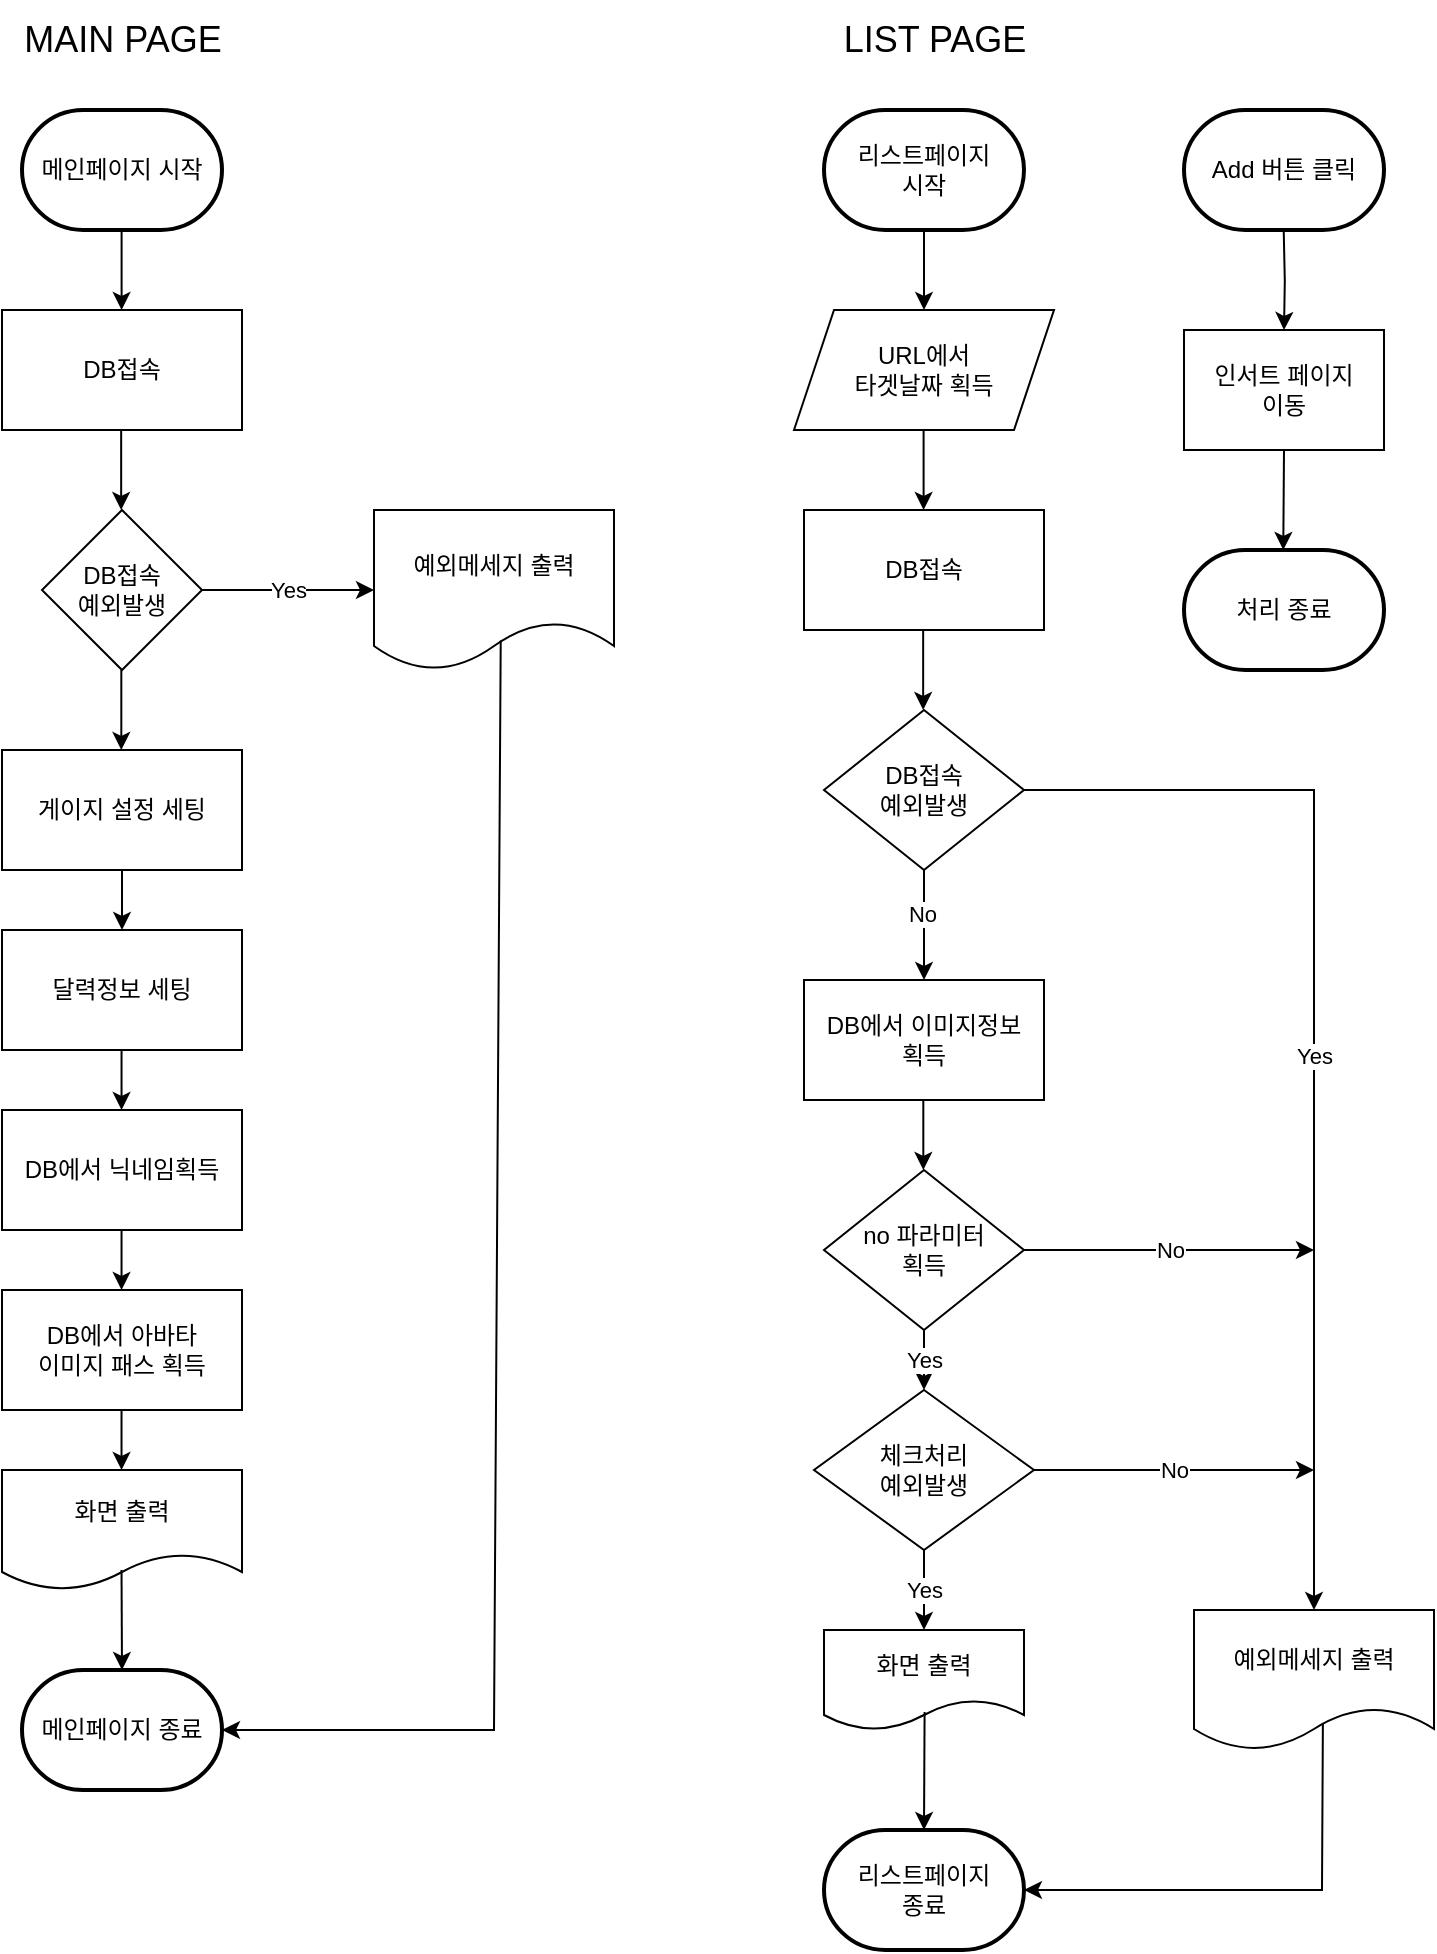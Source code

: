<mxfile version="20.8.16" type="device"><diagram name="페이지-1" id="NYAfq_e0CzjYHs5IKZ5X"><mxGraphModel dx="812" dy="1274" grid="1" gridSize="10" guides="1" tooltips="1" connect="1" arrows="1" fold="1" page="1" pageScale="1" pageWidth="827" pageHeight="1169" math="0" shadow="0"><root><mxCell id="0"/><mxCell id="1" parent="0"/><mxCell id="fM1rhRctBXFKmCM709nG-1" value="메인페이지 시작" style="strokeWidth=2;html=1;shape=mxgraph.flowchart.terminator;whiteSpace=wrap;" parent="1" vertex="1"><mxGeometry x="54" y="90" width="100" height="60" as="geometry"/></mxCell><mxCell id="fM1rhRctBXFKmCM709nG-3" value="DB접속" style="rounded=0;whiteSpace=wrap;html=1;" parent="1" vertex="1"><mxGeometry x="44" y="190" width="120" height="60" as="geometry"/></mxCell><mxCell id="fM1rhRctBXFKmCM709nG-4" value="DB접속&lt;div&gt;예외발생&lt;/div&gt;" style="rhombus;whiteSpace=wrap;html=1;" parent="1" vertex="1"><mxGeometry x="64" y="290" width="80" height="80" as="geometry"/></mxCell><mxCell id="fM1rhRctBXFKmCM709nG-5" value="예외메세지 출력" style="shape=document;whiteSpace=wrap;html=1;boundedLbl=1;" parent="1" vertex="1"><mxGeometry x="230" y="290" width="120" height="80" as="geometry"/></mxCell><mxCell id="fM1rhRctBXFKmCM709nG-6" value="" style="endArrow=classic;html=1;rounded=0;exitX=0.5;exitY=1;exitDx=0;exitDy=0;exitPerimeter=0;entryX=0.5;entryY=0;entryDx=0;entryDy=0;" parent="1" edge="1"><mxGeometry width="50" height="50" relative="1" as="geometry"><mxPoint x="103.8" y="150" as="sourcePoint"/><mxPoint x="103.8" y="190" as="targetPoint"/></mxGeometry></mxCell><mxCell id="fM1rhRctBXFKmCM709nG-7" value="" style="endArrow=classic;html=1;rounded=0;exitX=0.5;exitY=1;exitDx=0;exitDy=0;exitPerimeter=0;entryX=0.5;entryY=0;entryDx=0;entryDy=0;" parent="1" edge="1"><mxGeometry width="50" height="50" relative="1" as="geometry"><mxPoint x="103.66" y="370" as="sourcePoint"/><mxPoint x="103.66" y="410" as="targetPoint"/></mxGeometry></mxCell><mxCell id="fM1rhRctBXFKmCM709nG-8" value="" style="endArrow=classic;html=1;rounded=0;exitX=1;exitY=0.5;exitDx=0;exitDy=0;entryX=0;entryY=0.5;entryDx=0;entryDy=0;" parent="1" source="fM1rhRctBXFKmCM709nG-4" target="fM1rhRctBXFKmCM709nG-5" edge="1"><mxGeometry relative="1" as="geometry"><mxPoint x="114" y="230" as="sourcePoint"/><mxPoint x="294" y="330" as="targetPoint"/><Array as="points"/></mxGeometry></mxCell><mxCell id="fM1rhRctBXFKmCM709nG-9" value="Yes" style="edgeLabel;resizable=0;html=1;;align=center;verticalAlign=middle;" parent="fM1rhRctBXFKmCM709nG-8" connectable="0" vertex="1"><mxGeometry relative="1" as="geometry"/></mxCell><mxCell id="fM1rhRctBXFKmCM709nG-12" value="" style="endArrow=classic;html=1;rounded=0;exitX=0.5;exitY=1;exitDx=0;exitDy=0;exitPerimeter=0;entryX=0.5;entryY=0;entryDx=0;entryDy=0;" parent="1" edge="1"><mxGeometry width="50" height="50" relative="1" as="geometry"><mxPoint x="103.58" y="250" as="sourcePoint"/><mxPoint x="103.58" y="290" as="targetPoint"/></mxGeometry></mxCell><mxCell id="fM1rhRctBXFKmCM709nG-23" value="게이지 설정 세팅" style="rounded=0;whiteSpace=wrap;html=1;" parent="1" vertex="1"><mxGeometry x="44" y="410" width="120" height="60" as="geometry"/></mxCell><mxCell id="fM1rhRctBXFKmCM709nG-24" value="달력정보 세팅" style="rounded=0;whiteSpace=wrap;html=1;" parent="1" vertex="1"><mxGeometry x="44" y="500" width="120" height="60" as="geometry"/></mxCell><mxCell id="fM1rhRctBXFKmCM709nG-25" value="DB에서 닉네임획득" style="rounded=0;whiteSpace=wrap;html=1;" parent="1" vertex="1"><mxGeometry x="44" y="590" width="120" height="60" as="geometry"/></mxCell><mxCell id="fM1rhRctBXFKmCM709nG-26" value="DB에서 아바타&lt;div&gt;이미지 패스 획득&lt;/div&gt;" style="rounded=0;whiteSpace=wrap;html=1;" parent="1" vertex="1"><mxGeometry x="44" y="680" width="120" height="60" as="geometry"/></mxCell><mxCell id="fM1rhRctBXFKmCM709nG-27" value="화면 출력" style="shape=document;whiteSpace=wrap;html=1;boundedLbl=1;" parent="1" vertex="1"><mxGeometry x="44" y="770" width="120" height="60" as="geometry"/></mxCell><mxCell id="fM1rhRctBXFKmCM709nG-28" value="메인페이지 종료" style="strokeWidth=2;html=1;shape=mxgraph.flowchart.terminator;whiteSpace=wrap;" parent="1" vertex="1"><mxGeometry x="54" y="870" width="100" height="60" as="geometry"/></mxCell><mxCell id="fM1rhRctBXFKmCM709nG-29" value="" style="endArrow=classic;html=1;rounded=0;exitX=0.5;exitY=1;exitDx=0;exitDy=0;entryX=0.5;entryY=0;entryDx=0;entryDy=0;" parent="1" source="fM1rhRctBXFKmCM709nG-23" target="fM1rhRctBXFKmCM709nG-24" edge="1"><mxGeometry width="50" height="50" relative="1" as="geometry"><mxPoint x="174" y="670" as="sourcePoint"/><mxPoint x="224" y="620" as="targetPoint"/></mxGeometry></mxCell><mxCell id="fM1rhRctBXFKmCM709nG-30" value="" style="endArrow=classic;html=1;rounded=0;exitX=0.5;exitY=1;exitDx=0;exitDy=0;entryX=0.5;entryY=0;entryDx=0;entryDy=0;" parent="1" edge="1"><mxGeometry width="50" height="50" relative="1" as="geometry"><mxPoint x="103.77" y="560" as="sourcePoint"/><mxPoint x="103.77" y="590" as="targetPoint"/></mxGeometry></mxCell><mxCell id="fM1rhRctBXFKmCM709nG-31" value="" style="endArrow=classic;html=1;rounded=0;exitX=0.5;exitY=1;exitDx=0;exitDy=0;entryX=0.5;entryY=0;entryDx=0;entryDy=0;" parent="1" edge="1"><mxGeometry width="50" height="50" relative="1" as="geometry"><mxPoint x="103.77" y="650" as="sourcePoint"/><mxPoint x="103.77" y="680" as="targetPoint"/></mxGeometry></mxCell><mxCell id="fM1rhRctBXFKmCM709nG-32" value="" style="endArrow=classic;html=1;rounded=0;exitX=0.5;exitY=1;exitDx=0;exitDy=0;entryX=0.5;entryY=0;entryDx=0;entryDy=0;" parent="1" edge="1"><mxGeometry width="50" height="50" relative="1" as="geometry"><mxPoint x="103.76" y="740" as="sourcePoint"/><mxPoint x="103.76" y="770" as="targetPoint"/></mxGeometry></mxCell><mxCell id="fM1rhRctBXFKmCM709nG-33" value="" style="endArrow=classic;html=1;rounded=0;exitX=0.5;exitY=1;exitDx=0;exitDy=0;entryX=0.5;entryY=0;entryDx=0;entryDy=0;entryPerimeter=0;" parent="1" target="fM1rhRctBXFKmCM709nG-28" edge="1"><mxGeometry width="50" height="50" relative="1" as="geometry"><mxPoint x="103.76" y="820" as="sourcePoint"/><mxPoint x="103.76" y="850" as="targetPoint"/></mxGeometry></mxCell><mxCell id="fM1rhRctBXFKmCM709nG-34" value="&lt;font style=&quot;font-size: 18px;&quot;&gt;MAIN PAGE&lt;/font&gt;" style="text;html=1;align=center;verticalAlign=middle;resizable=0;points=[];autosize=1;strokeColor=none;fillColor=none;" parent="1" vertex="1"><mxGeometry x="44" y="35" width="120" height="40" as="geometry"/></mxCell><mxCell id="fM1rhRctBXFKmCM709nG-35" value="&lt;font style=&quot;font-size: 18px;&quot;&gt;LIST PAGE&lt;/font&gt;" style="text;html=1;align=center;verticalAlign=middle;resizable=0;points=[];autosize=1;strokeColor=none;fillColor=none;" parent="1" vertex="1"><mxGeometry x="455" y="35" width="110" height="40" as="geometry"/></mxCell><mxCell id="fw72XHNu7shWxitnfLmw-5" style="edgeStyle=orthogonalEdgeStyle;rounded=0;orthogonalLoop=1;jettySize=auto;html=1;exitX=0.5;exitY=1;exitDx=0;exitDy=0;exitPerimeter=0;entryX=0.5;entryY=0;entryDx=0;entryDy=0;" parent="1" source="fM1rhRctBXFKmCM709nG-36" target="fw72XHNu7shWxitnfLmw-2" edge="1"><mxGeometry relative="1" as="geometry"/></mxCell><mxCell id="fM1rhRctBXFKmCM709nG-36" value="리스트페이지&lt;div&gt;시작&lt;/div&gt;" style="strokeWidth=2;html=1;shape=mxgraph.flowchart.terminator;whiteSpace=wrap;" parent="1" vertex="1"><mxGeometry x="455" y="90" width="100" height="60" as="geometry"/></mxCell><mxCell id="fM1rhRctBXFKmCM709nG-37" value="DB접속" style="rounded=0;whiteSpace=wrap;html=1;" parent="1" vertex="1"><mxGeometry x="445" y="290" width="120" height="60" as="geometry"/></mxCell><mxCell id="fM1rhRctBXFKmCM709nG-38" value="" style="endArrow=classic;html=1;rounded=0;exitX=0.5;exitY=1;exitDx=0;exitDy=0;exitPerimeter=0;entryX=0.5;entryY=0;entryDx=0;entryDy=0;" parent="1" edge="1"><mxGeometry width="50" height="50" relative="1" as="geometry"><mxPoint x="504.8" y="250" as="sourcePoint"/><mxPoint x="504.8" y="290" as="targetPoint"/></mxGeometry></mxCell><mxCell id="fM1rhRctBXFKmCM709nG-39" value="DB접속&lt;div&gt;예외발생&lt;/div&gt;" style="rhombus;whiteSpace=wrap;html=1;" parent="1" vertex="1"><mxGeometry x="455" y="390" width="100" height="80" as="geometry"/></mxCell><mxCell id="fM1rhRctBXFKmCM709nG-40" value="예외메세지 출력" style="shape=document;whiteSpace=wrap;html=1;boundedLbl=1;" parent="1" vertex="1"><mxGeometry x="640" y="840" width="120" height="70" as="geometry"/></mxCell><mxCell id="fM1rhRctBXFKmCM709nG-41" value="" style="endArrow=classic;html=1;rounded=0;exitX=0.5;exitY=1;exitDx=0;exitDy=0;exitPerimeter=0;entryX=0.5;entryY=0;entryDx=0;entryDy=0;" parent="1" edge="1"><mxGeometry width="50" height="50" relative="1" as="geometry"><mxPoint x="504.66" y="580" as="sourcePoint"/><mxPoint x="504.66" y="620" as="targetPoint"/></mxGeometry></mxCell><mxCell id="fM1rhRctBXFKmCM709nG-42" value="" style="endArrow=classic;html=1;rounded=0;exitX=1;exitY=0.5;exitDx=0;exitDy=0;entryX=0.5;entryY=0;entryDx=0;entryDy=0;" parent="1" source="fM1rhRctBXFKmCM709nG-39" target="fM1rhRctBXFKmCM709nG-40" edge="1"><mxGeometry relative="1" as="geometry"><mxPoint x="515" y="440" as="sourcePoint"/><mxPoint x="695" y="540" as="targetPoint"/><Array as="points"><mxPoint x="700" y="430"/></Array></mxGeometry></mxCell><mxCell id="fM1rhRctBXFKmCM709nG-43" value="Yes" style="edgeLabel;resizable=0;html=1;;align=center;verticalAlign=middle;" parent="fM1rhRctBXFKmCM709nG-42" connectable="0" vertex="1"><mxGeometry relative="1" as="geometry"/></mxCell><mxCell id="fM1rhRctBXFKmCM709nG-44" value="" style="endArrow=classic;html=1;rounded=0;exitX=0.5;exitY=1;exitDx=0;exitDy=0;exitPerimeter=0;entryX=0.5;entryY=0;entryDx=0;entryDy=0;" parent="1" edge="1"><mxGeometry width="50" height="50" relative="1" as="geometry"><mxPoint x="504.58" y="350" as="sourcePoint"/><mxPoint x="504.58" y="390" as="targetPoint"/></mxGeometry></mxCell><mxCell id="fM1rhRctBXFKmCM709nG-45" value="no 파라미터&lt;div&gt;획득&lt;/div&gt;" style="rhombus;whiteSpace=wrap;html=1;" parent="1" vertex="1"><mxGeometry x="455" y="620" width="100" height="80" as="geometry"/></mxCell><mxCell id="fw72XHNu7shWxitnfLmw-2" value="URL에서 &lt;br&gt;타겟날짜 획득" style="shape=parallelogram;perimeter=parallelogramPerimeter;whiteSpace=wrap;html=1;fixedSize=1;" parent="1" vertex="1"><mxGeometry x="440" y="190" width="130" height="60" as="geometry"/></mxCell><mxCell id="fw72XHNu7shWxitnfLmw-6" value="" style="endArrow=classic;html=1;rounded=0;exitX=0.528;exitY=0.816;exitDx=0;exitDy=0;exitPerimeter=0;entryX=1;entryY=0.5;entryDx=0;entryDy=0;entryPerimeter=0;" parent="1" source="fM1rhRctBXFKmCM709nG-5" target="fM1rhRctBXFKmCM709nG-28" edge="1"><mxGeometry width="50" height="50" relative="1" as="geometry"><mxPoint x="160" y="510" as="sourcePoint"/><mxPoint x="210" y="460" as="targetPoint"/><Array as="points"><mxPoint x="290" y="900"/></Array></mxGeometry></mxCell><mxCell id="fw72XHNu7shWxitnfLmw-7" value="체크처리&lt;br&gt;예외발생" style="rhombus;whiteSpace=wrap;html=1;" parent="1" vertex="1"><mxGeometry x="450" y="730" width="110" height="80" as="geometry"/></mxCell><mxCell id="fw72XHNu7shWxitnfLmw-10" value="" style="endArrow=classic;html=1;rounded=0;exitX=1;exitY=0.5;exitDx=0;exitDy=0;" parent="1" source="fw72XHNu7shWxitnfLmw-7" edge="1"><mxGeometry relative="1" as="geometry"><mxPoint x="565" y="770" as="sourcePoint"/><mxPoint x="700" y="770" as="targetPoint"/></mxGeometry></mxCell><mxCell id="fw72XHNu7shWxitnfLmw-11" value="No" style="edgeLabel;resizable=0;html=1;align=center;verticalAlign=middle;" parent="fw72XHNu7shWxitnfLmw-10" connectable="0" vertex="1"><mxGeometry relative="1" as="geometry"/></mxCell><mxCell id="fw72XHNu7shWxitnfLmw-12" value="" style="endArrow=classic;html=1;rounded=0;exitX=0.5;exitY=1;exitDx=0;exitDy=0;entryX=0.5;entryY=0;entryDx=0;entryDy=0;" parent="1" source="fw72XHNu7shWxitnfLmw-7" edge="1"><mxGeometry relative="1" as="geometry"><mxPoint x="505" y="760" as="sourcePoint"/><mxPoint x="505" y="850" as="targetPoint"/></mxGeometry></mxCell><mxCell id="fw72XHNu7shWxitnfLmw-13" value="Yes" style="edgeLabel;resizable=0;html=1;align=center;verticalAlign=middle;" parent="fw72XHNu7shWxitnfLmw-12" connectable="0" vertex="1"><mxGeometry relative="1" as="geometry"/></mxCell><mxCell id="fw72XHNu7shWxitnfLmw-14" value="" style="endArrow=classic;html=1;rounded=0;exitX=0.537;exitY=0.813;exitDx=0;exitDy=0;exitPerimeter=0;entryX=1;entryY=0.5;entryDx=0;entryDy=0;entryPerimeter=0;" parent="1" source="fM1rhRctBXFKmCM709nG-40" target="fw72XHNu7shWxitnfLmw-24" edge="1"><mxGeometry width="50" height="50" relative="1" as="geometry"><mxPoint x="595" y="630" as="sourcePoint"/><mxPoint x="585" y="810" as="targetPoint"/><Array as="points"><mxPoint x="704" y="980"/></Array></mxGeometry></mxCell><mxCell id="fw72XHNu7shWxitnfLmw-17" value="" style="endArrow=classic;html=1;rounded=0;exitX=0.5;exitY=1;exitDx=0;exitDy=0;entryX=0.5;entryY=0;entryDx=0;entryDy=0;" parent="1" source="fM1rhRctBXFKmCM709nG-45" target="fw72XHNu7shWxitnfLmw-7" edge="1"><mxGeometry relative="1" as="geometry"><mxPoint x="585" y="670" as="sourcePoint"/><mxPoint x="685" y="670" as="targetPoint"/></mxGeometry></mxCell><mxCell id="fw72XHNu7shWxitnfLmw-18" value="Yes" style="edgeLabel;resizable=0;html=1;align=center;verticalAlign=middle;" parent="fw72XHNu7shWxitnfLmw-17" connectable="0" vertex="1"><mxGeometry relative="1" as="geometry"/></mxCell><mxCell id="fw72XHNu7shWxitnfLmw-19" value="" style="endArrow=classic;html=1;rounded=0;exitX=1;exitY=0.5;exitDx=0;exitDy=0;" parent="1" source="fM1rhRctBXFKmCM709nG-45" edge="1"><mxGeometry relative="1" as="geometry"><mxPoint x="560" y="660" as="sourcePoint"/><mxPoint x="700" y="660" as="targetPoint"/></mxGeometry></mxCell><mxCell id="fw72XHNu7shWxitnfLmw-20" value="No" style="edgeLabel;resizable=0;html=1;align=center;verticalAlign=middle;" parent="fw72XHNu7shWxitnfLmw-19" connectable="0" vertex="1"><mxGeometry relative="1" as="geometry"/></mxCell><mxCell id="fw72XHNu7shWxitnfLmw-21" value="DB에서 이미지정보&lt;br&gt;획득" style="rounded=0;whiteSpace=wrap;html=1;" parent="1" vertex="1"><mxGeometry x="445" y="525" width="120" height="60" as="geometry"/></mxCell><mxCell id="fw72XHNu7shWxitnfLmw-22" value="" style="endArrow=classic;html=1;rounded=0;exitX=0.5;exitY=1;exitDx=0;exitDy=0;entryX=0.5;entryY=0;entryDx=0;entryDy=0;" parent="1" source="fM1rhRctBXFKmCM709nG-39" target="fw72XHNu7shWxitnfLmw-21" edge="1"><mxGeometry width="50" height="50" relative="1" as="geometry"><mxPoint x="495" y="560" as="sourcePoint"/><mxPoint x="545" y="510" as="targetPoint"/></mxGeometry></mxCell><mxCell id="2GcBwkzHJQdrCi5xfmB1-11" value="No" style="edgeLabel;html=1;align=center;verticalAlign=middle;resizable=0;points=[];" vertex="1" connectable="0" parent="fw72XHNu7shWxitnfLmw-22"><mxGeometry x="-0.191" y="-1" relative="1" as="geometry"><mxPoint as="offset"/></mxGeometry></mxCell><mxCell id="fw72XHNu7shWxitnfLmw-23" value="화면 출력" style="shape=document;whiteSpace=wrap;html=1;boundedLbl=1;" parent="1" vertex="1"><mxGeometry x="455" y="850" width="100" height="50" as="geometry"/></mxCell><mxCell id="fw72XHNu7shWxitnfLmw-24" value="리스트페이지&lt;br&gt;종료" style="strokeWidth=2;html=1;shape=mxgraph.flowchart.terminator;whiteSpace=wrap;" parent="1" vertex="1"><mxGeometry x="455" y="950" width="100" height="60" as="geometry"/></mxCell><mxCell id="fw72XHNu7shWxitnfLmw-25" value="" style="endArrow=classic;html=1;rounded=0;exitX=0.503;exitY=0.821;exitDx=0;exitDy=0;entryX=0.5;entryY=0;entryDx=0;entryDy=0;entryPerimeter=0;exitPerimeter=0;" parent="1" source="fw72XHNu7shWxitnfLmw-23" target="fw72XHNu7shWxitnfLmw-24" edge="1"><mxGeometry width="50" height="50" relative="1" as="geometry"><mxPoint x="504.76" y="900" as="sourcePoint"/><mxPoint x="504.76" y="930" as="targetPoint"/></mxGeometry></mxCell><mxCell id="fw72XHNu7shWxitnfLmw-27" value="Add 버튼 클릭" style="strokeWidth=2;html=1;shape=mxgraph.flowchart.terminator;whiteSpace=wrap;" parent="1" vertex="1"><mxGeometry x="635" y="90" width="100" height="60" as="geometry"/></mxCell><mxCell id="fw72XHNu7shWxitnfLmw-28" value="인서트 페이지&lt;br&gt;이동" style="rounded=0;whiteSpace=wrap;html=1;" parent="1" vertex="1"><mxGeometry x="635" y="200" width="100" height="60" as="geometry"/></mxCell><mxCell id="fw72XHNu7shWxitnfLmw-29" value="처리 종료" style="strokeWidth=2;html=1;shape=mxgraph.flowchart.terminator;whiteSpace=wrap;" parent="1" vertex="1"><mxGeometry x="635" y="310" width="100" height="60" as="geometry"/></mxCell><mxCell id="fw72XHNu7shWxitnfLmw-30" style="edgeStyle=orthogonalEdgeStyle;rounded=0;orthogonalLoop=1;jettySize=auto;html=1;exitX=0.5;exitY=1;exitDx=0;exitDy=0;exitPerimeter=0;entryX=0.5;entryY=0;entryDx=0;entryDy=0;" parent="1" target="fw72XHNu7shWxitnfLmw-28" edge="1"><mxGeometry relative="1" as="geometry"><mxPoint x="684.86" y="150" as="sourcePoint"/><mxPoint x="684.86" y="190.0" as="targetPoint"/><Array as="points"/></mxGeometry></mxCell><mxCell id="fw72XHNu7shWxitnfLmw-33" value="" style="endArrow=classic;html=1;rounded=0;exitX=0.5;exitY=1;exitDx=0;exitDy=0;entryX=0.5;entryY=0;entryDx=0;entryDy=0;" parent="1" source="fw72XHNu7shWxitnfLmw-28" edge="1"><mxGeometry width="50" height="50" relative="1" as="geometry"><mxPoint x="684.64" y="270" as="sourcePoint"/><mxPoint x="684.64" y="310" as="targetPoint"/></mxGeometry></mxCell></root></mxGraphModel></diagram></mxfile>